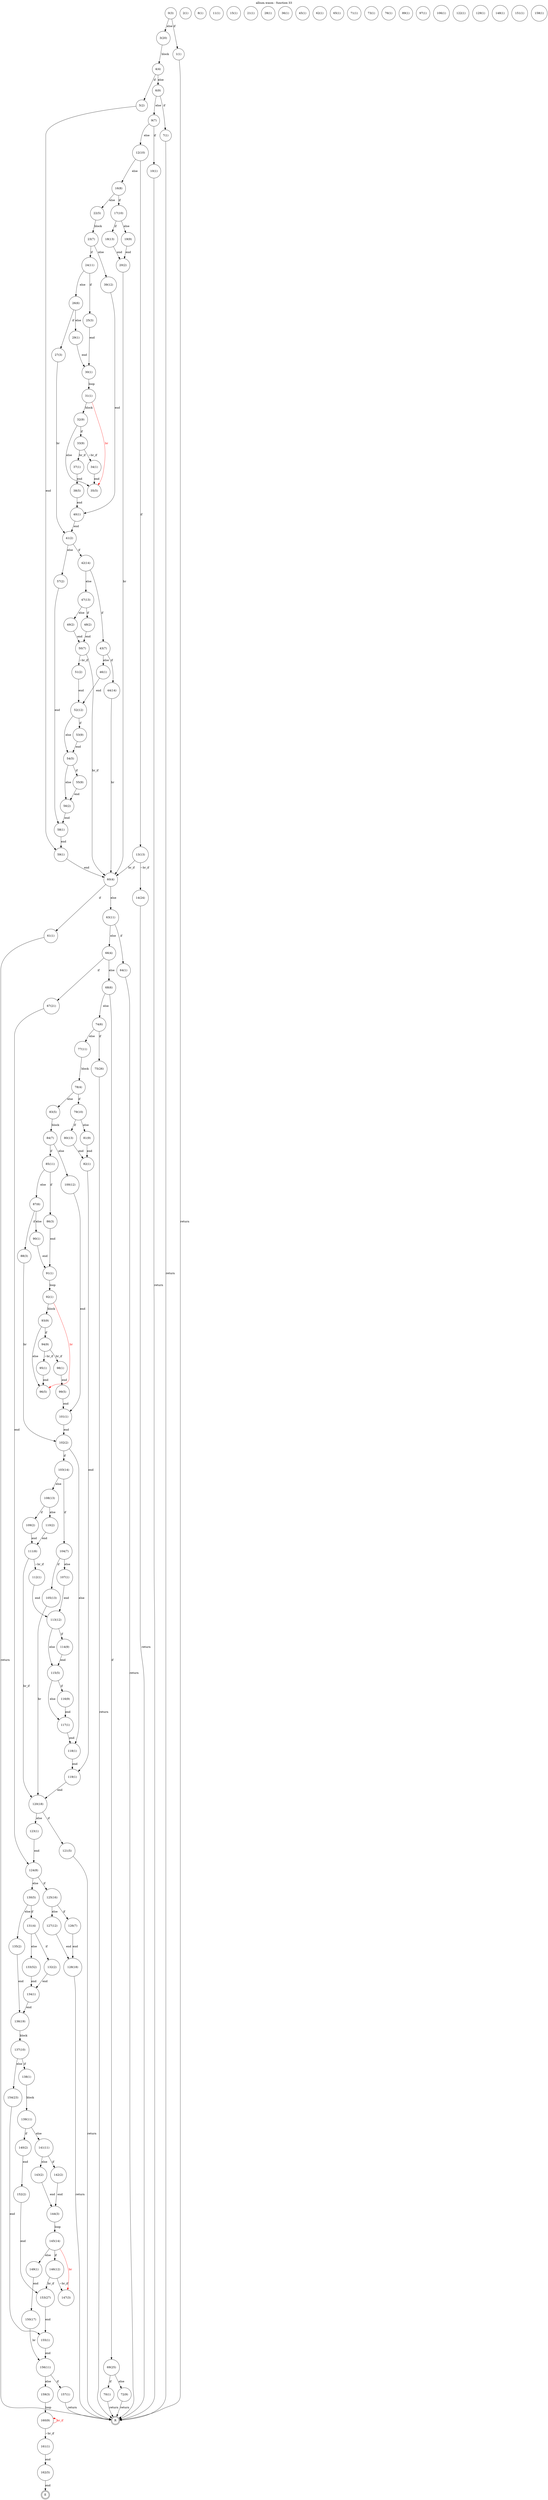 digraph finite_state_machine {
    label = "allium.wasm - function 33"
    labelloc =  t
    labelfontsize = 16
    labelfontcolor = black
    labelfontname = "Helvetica"
    node [shape = doublecircle]; E R ;
node [shape=circle, fontcolor=black, style="", label="0(3)"]0
node [shape=circle, fontcolor=black, style="", label="1(1)"]1
node [shape=circle, fontcolor=black, style="", label="2(1)"]2
node [shape=circle, fontcolor=black, style="", label="3(20)"]3
node [shape=circle, fontcolor=black, style="", label="4(4)"]4
node [shape=circle, fontcolor=black, style="", label="5(2)"]5
node [shape=circle, fontcolor=black, style="", label="6(9)"]6
node [shape=circle, fontcolor=black, style="", label="7(1)"]7
node [shape=circle, fontcolor=black, style="", label="8(1)"]8
node [shape=circle, fontcolor=black, style="", label="9(7)"]9
node [shape=circle, fontcolor=black, style="", label="10(1)"]10
node [shape=circle, fontcolor=black, style="", label="11(1)"]11
node [shape=circle, fontcolor=black, style="", label="12(10)"]12
node [shape=circle, fontcolor=black, style="", label="13(13)"]13
node [shape=circle, fontcolor=black, style="", label="14(24)"]14
node [shape=circle, fontcolor=black, style="", label="15(1)"]15
node [shape=circle, fontcolor=black, style="", label="16(8)"]16
node [shape=circle, fontcolor=black, style="", label="17(10)"]17
node [shape=circle, fontcolor=black, style="", label="18(13)"]18
node [shape=circle, fontcolor=black, style="", label="19(9)"]19
node [shape=circle, fontcolor=black, style="", label="20(2)"]20
node [shape=circle, fontcolor=black, style="", label="21(1)"]21
node [shape=circle, fontcolor=black, style="", label="22(5)"]22
node [shape=circle, fontcolor=black, style="", label="23(7)"]23
node [shape=circle, fontcolor=black, style="", label="24(11)"]24
node [shape=circle, fontcolor=black, style="", label="25(3)"]25
node [shape=circle, fontcolor=black, style="", label="26(6)"]26
node [shape=circle, fontcolor=black, style="", label="27(3)"]27
node [shape=circle, fontcolor=black, style="", label="28(1)"]28
node [shape=circle, fontcolor=black, style="", label="29(1)"]29
node [shape=circle, fontcolor=black, style="", label="30(1)"]30
node [shape=circle, fontcolor=black, style="", label="31(1)"]31
node [shape=circle, fontcolor=black, style="", label="32(9)"]32
node [shape=circle, fontcolor=black, style="", label="33(9)"]33
node [shape=circle, fontcolor=black, style="", label="34(1)"]34
node [shape=circle, fontcolor=black, style="", label="35(5)"]35
node [shape=circle, fontcolor=black, style="", label="36(1)"]36
node [shape=circle, fontcolor=black, style="", label="37(1)"]37
node [shape=circle, fontcolor=black, style="", label="38(5)"]38
node [shape=circle, fontcolor=black, style="", label="39(12)"]39
node [shape=circle, fontcolor=black, style="", label="40(1)"]40
node [shape=circle, fontcolor=black, style="", label="41(2)"]41
node [shape=circle, fontcolor=black, style="", label="42(14)"]42
node [shape=circle, fontcolor=black, style="", label="43(7)"]43
node [shape=circle, fontcolor=black, style="", label="44(14)"]44
node [shape=circle, fontcolor=black, style="", label="45(1)"]45
node [shape=circle, fontcolor=black, style="", label="46(1)"]46
node [shape=circle, fontcolor=black, style="", label="47(13)"]47
node [shape=circle, fontcolor=black, style="", label="48(2)"]48
node [shape=circle, fontcolor=black, style="", label="49(2)"]49
node [shape=circle, fontcolor=black, style="", label="50(7)"]50
node [shape=circle, fontcolor=black, style="", label="51(2)"]51
node [shape=circle, fontcolor=black, style="", label="52(12)"]52
node [shape=circle, fontcolor=black, style="", label="53(9)"]53
node [shape=circle, fontcolor=black, style="", label="54(5)"]54
node [shape=circle, fontcolor=black, style="", label="55(9)"]55
node [shape=circle, fontcolor=black, style="", label="56(2)"]56
node [shape=circle, fontcolor=black, style="", label="57(2)"]57
node [shape=circle, fontcolor=black, style="", label="58(1)"]58
node [shape=circle, fontcolor=black, style="", label="59(1)"]59
node [shape=circle, fontcolor=black, style="", label="60(4)"]60
node [shape=circle, fontcolor=black, style="", label="61(1)"]61
node [shape=circle, fontcolor=black, style="", label="62(1)"]62
node [shape=circle, fontcolor=black, style="", label="63(11)"]63
node [shape=circle, fontcolor=black, style="", label="64(1)"]64
node [shape=circle, fontcolor=black, style="", label="65(1)"]65
node [shape=circle, fontcolor=black, style="", label="66(4)"]66
node [shape=circle, fontcolor=black, style="", label="67(21)"]67
node [shape=circle, fontcolor=black, style="", label="68(6)"]68
node [shape=circle, fontcolor=black, style="", label="69(25)"]69
node [shape=circle, fontcolor=black, style="", label="70(1)"]70
node [shape=circle, fontcolor=black, style="", label="71(1)"]71
node [shape=circle, fontcolor=black, style="", label="72(9)"]72
node [shape=circle, fontcolor=black, style="", label="73(1)"]73
node [shape=circle, fontcolor=black, style="", label="74(6)"]74
node [shape=circle, fontcolor=black, style="", label="75(26)"]75
node [shape=circle, fontcolor=black, style="", label="76(1)"]76
node [shape=circle, fontcolor=black, style="", label="77(11)"]77
node [shape=circle, fontcolor=black, style="", label="78(4)"]78
node [shape=circle, fontcolor=black, style="", label="79(10)"]79
node [shape=circle, fontcolor=black, style="", label="80(13)"]80
node [shape=circle, fontcolor=black, style="", label="81(9)"]81
node [shape=circle, fontcolor=black, style="", label="82(1)"]82
node [shape=circle, fontcolor=black, style="", label="83(5)"]83
node [shape=circle, fontcolor=black, style="", label="84(7)"]84
node [shape=circle, fontcolor=black, style="", label="85(11)"]85
node [shape=circle, fontcolor=black, style="", label="86(3)"]86
node [shape=circle, fontcolor=black, style="", label="87(6)"]87
node [shape=circle, fontcolor=black, style="", label="88(3)"]88
node [shape=circle, fontcolor=black, style="", label="89(1)"]89
node [shape=circle, fontcolor=black, style="", label="90(1)"]90
node [shape=circle, fontcolor=black, style="", label="91(1)"]91
node [shape=circle, fontcolor=black, style="", label="92(1)"]92
node [shape=circle, fontcolor=black, style="", label="93(9)"]93
node [shape=circle, fontcolor=black, style="", label="94(9)"]94
node [shape=circle, fontcolor=black, style="", label="95(1)"]95
node [shape=circle, fontcolor=black, style="", label="96(5)"]96
node [shape=circle, fontcolor=black, style="", label="97(1)"]97
node [shape=circle, fontcolor=black, style="", label="98(1)"]98
node [shape=circle, fontcolor=black, style="", label="99(5)"]99
node [shape=circle, fontcolor=black, style="", label="100(12)"]100
node [shape=circle, fontcolor=black, style="", label="101(1)"]101
node [shape=circle, fontcolor=black, style="", label="102(2)"]102
node [shape=circle, fontcolor=black, style="", label="103(14)"]103
node [shape=circle, fontcolor=black, style="", label="104(7)"]104
node [shape=circle, fontcolor=black, style="", label="105(13)"]105
node [shape=circle, fontcolor=black, style="", label="106(1)"]106
node [shape=circle, fontcolor=black, style="", label="107(1)"]107
node [shape=circle, fontcolor=black, style="", label="108(13)"]108
node [shape=circle, fontcolor=black, style="", label="109(2)"]109
node [shape=circle, fontcolor=black, style="", label="110(2)"]110
node [shape=circle, fontcolor=black, style="", label="111(6)"]111
node [shape=circle, fontcolor=black, style="", label="112(1)"]112
node [shape=circle, fontcolor=black, style="", label="113(12)"]113
node [shape=circle, fontcolor=black, style="", label="114(9)"]114
node [shape=circle, fontcolor=black, style="", label="115(5)"]115
node [shape=circle, fontcolor=black, style="", label="116(9)"]116
node [shape=circle, fontcolor=black, style="", label="117(1)"]117
node [shape=circle, fontcolor=black, style="", label="118(1)"]118
node [shape=circle, fontcolor=black, style="", label="119(1)"]119
node [shape=circle, fontcolor=black, style="", label="120(18)"]120
node [shape=circle, fontcolor=black, style="", label="121(5)"]121
node [shape=circle, fontcolor=black, style="", label="122(1)"]122
node [shape=circle, fontcolor=black, style="", label="123(1)"]123
node [shape=circle, fontcolor=black, style="", label="124(8)"]124
node [shape=circle, fontcolor=black, style="", label="125(16)"]125
node [shape=circle, fontcolor=black, style="", label="126(7)"]126
node [shape=circle, fontcolor=black, style="", label="127(12)"]127
node [shape=circle, fontcolor=black, style="", label="128(18)"]128
node [shape=circle, fontcolor=black, style="", label="129(1)"]129
node [shape=circle, fontcolor=black, style="", label="130(5)"]130
node [shape=circle, fontcolor=black, style="", label="131(4)"]131
node [shape=circle, fontcolor=black, style="", label="132(2)"]132
node [shape=circle, fontcolor=black, style="", label="133(52)"]133
node [shape=circle, fontcolor=black, style="", label="134(1)"]134
node [shape=circle, fontcolor=black, style="", label="135(2)"]135
node [shape=circle, fontcolor=black, style="", label="136(19)"]136
node [shape=circle, fontcolor=black, style="", label="137(10)"]137
node [shape=circle, fontcolor=black, style="", label="138(1)"]138
node [shape=circle, fontcolor=black, style="", label="139(11)"]139
node [shape=circle, fontcolor=black, style="", label="140(2)"]140
node [shape=circle, fontcolor=black, style="", label="141(11)"]141
node [shape=circle, fontcolor=black, style="", label="142(2)"]142
node [shape=circle, fontcolor=black, style="", label="143(2)"]143
node [shape=circle, fontcolor=black, style="", label="144(3)"]144
node [shape=circle, fontcolor=black, style="", label="145(14)"]145
node [shape=circle, fontcolor=black, style="", label="146(12)"]146
node [shape=circle, fontcolor=black, style="", label="147(3)"]147
node [shape=circle, fontcolor=black, style="", label="148(1)"]148
node [shape=circle, fontcolor=black, style="", label="149(1)"]149
node [shape=circle, fontcolor=black, style="", label="150(17)"]150
node [shape=circle, fontcolor=black, style="", label="151(1)"]151
node [shape=circle, fontcolor=black, style="", label="152(2)"]152
node [shape=circle, fontcolor=black, style="", label="153(27)"]153
node [shape=circle, fontcolor=black, style="", label="154(23)"]154
node [shape=circle, fontcolor=black, style="", label="155(1)"]155
node [shape=circle, fontcolor=black, style="", label="156(11)"]156
node [shape=circle, fontcolor=black, style="", label="157(1)"]157
node [shape=circle, fontcolor=black, style="", label="158(1)"]158
node [shape=circle, fontcolor=black, style="", label="159(3)"]159
node [shape=circle, fontcolor=black, style="", label="160(9)"]160
node [shape=circle, fontcolor=black, style="", label="161(1)"]161
node [shape=circle, fontcolor=black, style="", label="162(5)"]162
node [shape=circle, fontcolor=black, style="", label="E"]E
node [shape=circle, fontcolor=black, style="", label="R"]R
    0 -> 1[label="if"];
    0 -> 3[label="else"];
    1 -> R[label="return"];
    3 -> 4[label="block"];
    4 -> 5[label="if"];
    4 -> 6[label="else"];
    5 -> 59[label="end"];
    6 -> 7[label="if"];
    6 -> 9[label="else"];
    7 -> R[label="return"];
    9 -> 10[label="if"];
    9 -> 12[label="else"];
    10 -> R[label="return"];
    12 -> 13[label="if"];
    12 -> 16[label="else"];
    13 -> 14[label="~br_if"];
    13 -> 60[label="br_if"];
    14 -> R[label="return"];
    16 -> 17[label="if"];
    16 -> 22[label="else"];
    17 -> 18[label="if"];
    17 -> 19[label="else"];
    18 -> 20[label="end"];
    19 -> 20[label="end"];
    20 -> 60[label="br"];
    22 -> 23[label="block"];
    23 -> 24[label="if"];
    23 -> 39[label="else"];
    24 -> 25[label="if"];
    24 -> 26[label="else"];
    25 -> 30[label="end"];
    26 -> 27[label="if"];
    26 -> 29[label="else"];
    27 -> 41[label="br"];
    29 -> 30[label="end"];
    30 -> 31[label="loop"];
    31 -> 32[label="block"];
    32 -> 33[label="if"];
    32 -> 35[label="else"];
    33 -> 34[label="~br_if"];
    33 -> 37[label="br_if"];
    34 -> 35[label="end"];
    35 -> 31[color="red" dir=back fontcolor="red" label="br"];
    37 -> 38[label="end"];
    38 -> 40[label="end"];
    39 -> 40[label="end"];
    40 -> 41[label="end"];
    41 -> 42[label="if"];
    41 -> 57[label="else"];
    42 -> 43[label="if"];
    42 -> 47[label="else"];
    43 -> 44[label="if"];
    43 -> 46[label="else"];
    44 -> 60[label="br"];
    46 -> 52[label="end"];
    47 -> 48[label="if"];
    47 -> 49[label="else"];
    48 -> 50[label="end"];
    49 -> 50[label="end"];
    50 -> 51[label="~br_if"];
    50 -> 60[label="br_if"];
    51 -> 52[label="end"];
    52 -> 53[label="if"];
    52 -> 54[label="else"];
    53 -> 54[label="end"];
    54 -> 55[label="if"];
    54 -> 56[label="else"];
    55 -> 56[label="end"];
    56 -> 58[label="end"];
    57 -> 58[label="end"];
    58 -> 59[label="end"];
    59 -> 60[label="end"];
    60 -> 61[label="if"];
    60 -> 63[label="else"];
    61 -> R[label="return"];
    63 -> 64[label="if"];
    63 -> 66[label="else"];
    64 -> R[label="return"];
    66 -> 67[label="if"];
    66 -> 68[label="else"];
    67 -> 124[label="end"];
    68 -> 69[label="if"];
    68 -> 74[label="else"];
    69 -> 70[label="if"];
    69 -> 72[label="else"];
    70 -> R[label="return"];
    72 -> R[label="return"];
    74 -> 75[label="if"];
    74 -> 77[label="else"];
    75 -> R[label="return"];
    77 -> 78[label="block"];
    78 -> 79[label="if"];
    78 -> 83[label="else"];
    79 -> 80[label="if"];
    79 -> 81[label="else"];
    80 -> 82[label="end"];
    81 -> 82[label="end"];
    82 -> 119[label="end"];
    83 -> 84[label="block"];
    84 -> 85[label="if"];
    84 -> 100[label="else"];
    85 -> 86[label="if"];
    85 -> 87[label="else"];
    86 -> 91[label="end"];
    87 -> 88[label="if"];
    87 -> 90[label="else"];
    88 -> 102[label="br"];
    90 -> 91[label="end"];
    91 -> 92[label="loop"];
    92 -> 93[label="block"];
    93 -> 94[label="if"];
    93 -> 96[label="else"];
    94 -> 95[label="~br_if"];
    94 -> 98[label="br_if"];
    95 -> 96[label="end"];
    96 -> 92[color="red" dir=back fontcolor="red" label="br"];
    98 -> 99[label="end"];
    99 -> 101[label="end"];
    100 -> 101[label="end"];
    101 -> 102[label="end"];
    102 -> 103[label="if"];
    102 -> 118[label="else"];
    103 -> 104[label="if"];
    103 -> 108[label="else"];
    104 -> 105[label="if"];
    104 -> 107[label="else"];
    105 -> 120[label="br"];
    107 -> 113[label="end"];
    108 -> 109[label="if"];
    108 -> 110[label="else"];
    109 -> 111[label="end"];
    110 -> 111[label="end"];
    111 -> 112[label="~br_if"];
    111 -> 120[label="br_if"];
    112 -> 113[label="end"];
    113 -> 114[label="if"];
    113 -> 115[label="else"];
    114 -> 115[label="end"];
    115 -> 116[label="if"];
    115 -> 117[label="else"];
    116 -> 117[label="end"];
    117 -> 118[label="end"];
    118 -> 119[label="end"];
    119 -> 120[label="end"];
    120 -> 121[label="if"];
    120 -> 123[label="else"];
    121 -> R[label="return"];
    123 -> 124[label="end"];
    124 -> 125[label="if"];
    124 -> 130[label="else"];
    125 -> 126[label="if"];
    125 -> 127[label="else"];
    126 -> 128[label="end"];
    127 -> 128[label="end"];
    128 -> R[label="return"];
    130 -> 131[label="if"];
    130 -> 135[label="else"];
    131 -> 132[label="if"];
    131 -> 133[label="else"];
    132 -> 134[label="end"];
    133 -> 134[label="end"];
    134 -> 136[label="end"];
    135 -> 136[label="end"];
    136 -> 137[label="block"];
    137 -> 138[label="if"];
    137 -> 154[label="else"];
    138 -> 139[label="block"];
    139 -> 140[label="if"];
    139 -> 141[label="else"];
    140 -> 152[label="end"];
    141 -> 142[label="if"];
    141 -> 143[label="else"];
    142 -> 144[label="end"];
    143 -> 144[label="end"];
    144 -> 145[label="loop"];
    145 -> 146[label="if"];
    145 -> 149[label="else"];
    146 -> 147[label="~br_if"];
    146 -> 153[label="br_if"];
    147 -> 145[color="red" dir=back fontcolor="red" label="br"];
    149 -> 150[label="end"];
    150 -> 156[label="br"];
    152 -> 153[label="end"];
    153 -> 155[label="end"];
    154 -> 155[label="end"];
    155 -> 156[label="end"];
    156 -> 157[label="if"];
    156 -> 159[label="else"];
    157 -> R[label="return"];
    159 -> 160[label="loop"];
    160 -> 161[label="~br_if"];
    160 -> 160[color="red" dir=back fontcolor="red" label="br_if"];
    161 -> 162[label="end"];
    162 -> E[label="end"];
}
